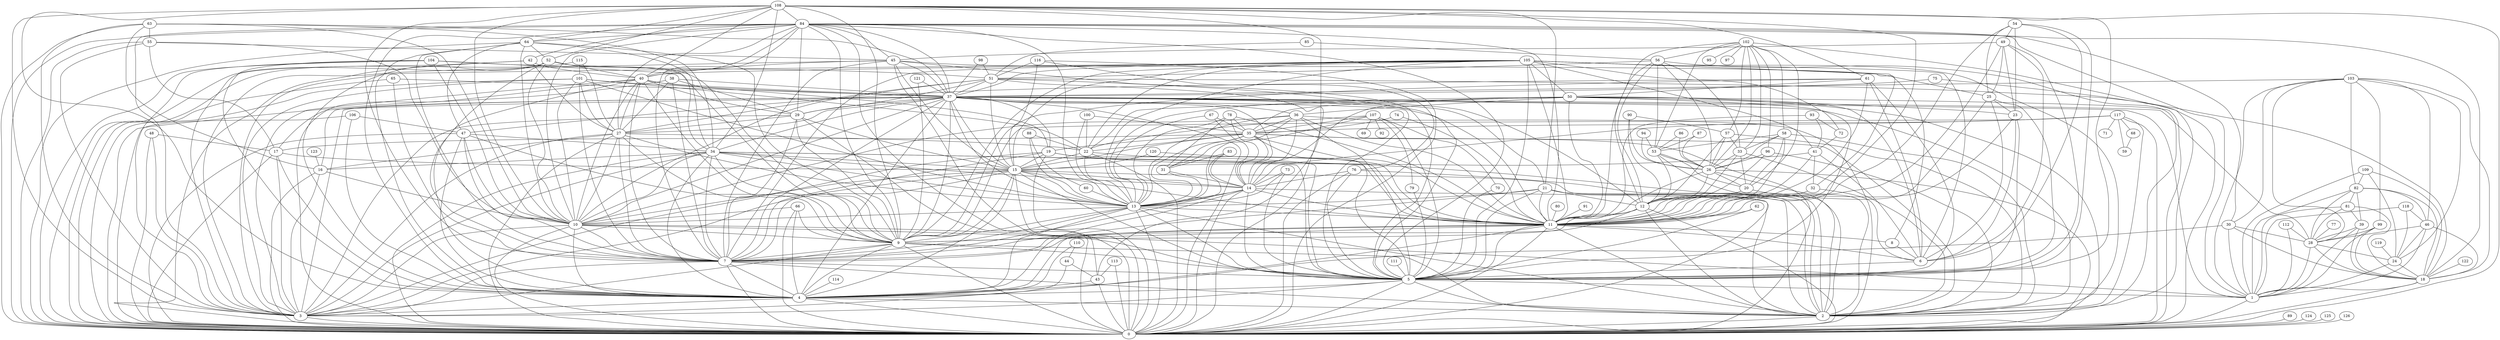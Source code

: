 /* Created by igraph 1.2.4 */
graph {
  graph [
    title="Season 1"
  ];
  0 [
    name=Ned
    clu=1
    size=57
  ];
  1 [
    name=Daenerys
    clu=5
    size=18
  ];
  2 [
    name=Jon
    clu=3
    size=26
  ];
  3 [
    name=Littlefinger
    clu=1
    size=26
  ];
  4 [
    name=Arya
    clu=1
    size=28
  ];
  5 [
    name=Catelyn
    clu=4
    size=37
  ];
  6 [
    name=Bronn
    clu=4
    size=12
  ];
  7 [
    name=Cersei
    clu=1
    size=29
  ];
  8 [
    name=Shae
    clu=4
    size=3
  ];
  9 [
    name=Joffrey
    clu=1
    size=27
  ];
  10 [
    name=Sansa
    clu=1
    size=26
  ];
  11 [
    name=Tyrion
    clu=4
    size=41
  ];
  12 [
    name=Jeor
    clu=3
    size=16
  ];
  13 [
    name=Robb
    clu=2
    size=30
  ];
  14 [
    name=Bran
    clu=2
    size=20
  ];
  15 [
    name=Jaime
    clu=1
    size=24
  ];
  16 [
    name=Loras
    clu=1
    size=8
  ];
  17 [
    name="Jory Cassel"
    clu=1
    size=8
  ];
  18 [
    name=Jorah
    clu=5
    size=15
  ];
  19 [
    name=Ros
    clu=1
    size=9
  ];
  20 [
    name=Grenn
    clu=3
    size=8
  ];
  21 [
    name=Benjen
    clu=3
    size=9
  ];
  22 [
    name="Greatjon Umber"
    clu=2
    size=12
  ];
  23 [
    name=Mord
    clu=4
    size=7
  ];
  24 [
    name=Doreah
    clu=5
    size=8
  ];
  25 [
    name=Lysa
    clu=4
    size=7
  ];
  26 [
    name=Pyp
    clu=3
    size=16
  ];
  27 [
    name=Renly
    clu=1
    size=17
  ];
  28 [
    name=Drogo
    clu=5
    size=13
  ];
  29 [
    name=Barristan
    clu=1
    size=11
  ];
  30 [
    name=Illyrio
    clu=5
    size=6
  ];
  31 [
    name=Osha
    clu=2
    size=6
  ];
  32 [
    name=Shagga
    clu=4
    size=4
  ];
  33 [
    name="Alliser Thorne"
    clu=3
    size=8
  ];
  34 [
    name=Hound
    clu=1
    size=18
  ];
  35 [
    name=Theon
    clu=2
    size=19
  ];
  36 [
    name="Maester Luwin"
    clu=2
    size=10
  ];
  37 [
    name=Robert
    clu=1
    size=36
  ];
  38 [
    name=Lancel
    clu=1
    size=5
  ];
  39 [
    name="Mirri Maz Duur"
    clu=5
    size=5
  ];
  40 [
    name=Pycelle
    clu=1
    size=16
  ];
  41 [
    name=Kevan
    clu=4
    size=7
  ];
  42 [
    name="Janos Slynt"
    clu=1
    size=5
  ];
  43 [
    name=Gendry
    clu=1
    size=6
  ];
  44 [
    name="Hot Pie"
    clu=1
    size=3
  ];
  45 [
    name="Jon Arryn"
    clu=1
    size=11
  ];
  46 [
    name=Irri
    clu=5
    size=7
  ];
  47 [
    name="Meryn Trant"
    clu=1
    size=9
  ];
  48 [
    name=Mhaegen
    clu=1
    size=3
  ];
  49 [
    name="Robin Arryn"
    clu=4
    size=7
  ];
  50 [
    name="Rodrik Cassel"
    clu=4
    size=13
  ];
  51 [
    name=Aerys
    clu=1
    size=13
  ];
  52 [
    name=Baelor
    clu=1
    size=9
  ];
  53 [
    name=Dareon
    clu=3
    size=10
  ];
  54 [
    name="Ser Vardis"
    clu=4
    size=6
  ];
  55 [
    name="Hugh Of The Vale"
    clu=1
    size=6
  ];
  56 [
    name="Maester Aemon"
    clu=3
    size=9
  ];
  57 [
    name="Othell Yarwyck"
    clu=3
    size=6
  ];
  58 [
    name=Rast
    clu=3
    size=7
  ];
  59 [
    name=Gared
    clu=2
    size=2
  ];
  60 [
    name="Jonos Bracken"
    clu=2
    size=2
  ];
  61 [
    name=Marillion
    clu=4
    size=7
  ];
  62 [
    name="Masha Heddle"
    clu=4
    size=2
  ];
  63 [
    name=Mountain
    clu=1
    size=7
  ];
  64 [
    name="Ilyn Payne"
    clu=1
    size=10
  ];
  65 [
    name=Lyanna
    clu=1
    size=3
  ];
  66 [
    name=Mycah
    clu=1
    size=4
  ];
  67 [
    name="Old Nan"
    clu=2
    size=3
  ];
  68 [
    name=Royce
    clu=2
    size=2
  ];
  69 [
    name="Ryger Rivers"
    clu=2
    size=1
  ];
  70 [
    name="Stevron Frey"
    clu=2
    size=2
  ];
  71 [
    name="Waymar Royce"
    clu=2
    size=1
  ];
  72 [
    name="Addam Marbrand"
    clu=4
    size=3
  ];
  73 [
    name=Assassin
    clu=2
    size=3
  ];
  74 [
    name=Balon
    clu=2
    size=2
  ];
  75 [
    name=Beric
    clu=1
    size=2
  ];
  76 [
    name="Brandon Stark"
    clu=1
    size=5
  ];
  77 [
    name=Cohollo
    clu=5
    size=1
  ];
  78 [
    name=Hodor
    clu=2
    size=5
  ];
  79 [
    name=Hoster
    clu=2
    size=2
  ];
  80 [
    name=Myrcella
    clu=4
    size=1
  ];
  81 [
    name=Qotho
    clu=5
    size=5
  ];
  82 [
    name=Rakharo
    clu=5
    size=8
  ];
  83 [
    name=Rickon
    clu=2
    size=3
  ];
  84 [
    name=Varys
    clu=1
    size=21
  ];
  85 [
    name=Aegon
    clu=3
    size=2
  ];
  86 [
    name=Borcas
    clu=3
    size=2
  ];
  87 [
    name="Bowen Marsh"
    clu=3
    size=2
  ];
  88 [
    name="Galbart Glover"
    clu=2
    size=3
  ];
  89 [
    name="High Septon"
    clu=1
    size=1
  ];
  90 [
    name="Jaremy Rykker"
    clu=3
    size=3
  ];
  91 [
    name=Joanna
    clu=4
    size=1
  ];
  92 [
    name=Joyeuse
    clu=2
    size=1
  ];
  93 [
    name="Leo Lefford"
    clu=4
    size=3
  ];
  94 [
    name=Luke
    clu=3
    size=2
  ];
  95 [
    name=Melessa
    clu=3
    size=1
  ];
  96 [
    name=Othor
    clu=3
    size=4
  ];
  97 [
    name=Randyll
    clu=3
    size=1
  ];
  98 [
    name=Rhaegar
    clu=1
    size=2
  ];
  99 [
    name=Rhaego
    clu=5
    size=4
  ];
  100 [
    name="Rickard Karstark"
    clu=2
    size=3
  ];
  101 [
    name=Stannis
    clu=1
    size=9
  ];
  102 [
    name=Sam
    clu=3
    size=12
  ];
  103 [
    name=Viserys
    clu=5
    size=9
  ];
  104 [
    name="Septa Mordane"
    clu=1
    size=6
  ];
  105 [
    name=Tywin
    clu=4
    size=17
  ];
  106 [
    name="Syrio Forel"
    clu=1
    size=3
  ];
  107 [
    name=Walder
    clu=2
    size=8
  ];
  108 [
    name=Yoren
    clu=1
    size=16
  ];
  109 [
    name="Wine Merchant"
    clu=5
    size=4
  ];
  110 [
    name="Lommy Greenhands"
    clu=1
    size=2
  ];
  111 [
    name="Vardis Egen"
    clu=4
    size=1
  ];
  112 [
    name=Mago
    clu=5
    size=2
  ];
  113 [
    name="Tobho Mott"
    clu=1
    size=2
  ];
  114 [
    name="Stable Boy"
    clu=1
    size=1
  ];
  115 [
    name=Tomard
    clu=1
    size=3
  ];
  116 [
    name="Rickard Stark"
    clu=1
    size=4
  ];
  117 [
    name=Will
    clu=2
    size=8
  ];
  118 [
    name=Jhiqui
    clu=5
    size=3
  ];
  119 [
    name=Irogenia
    clu=5
    size=1
  ];
  120 [
    name=Tysha
    clu=4
    size=2
  ];
  121 [
    name=Tommen
    clu=1
    size=2
  ];
  122 [
    name="Little Bird"
    clu=5
    size=1
  ];
  123 [
    name=Mace
    clu=1
    size=1
  ];
  124 [
    name="Roose Bolton"
    clu=1
    size=1
  ];
  125 [
    name=Steffon
    clu=1
    size=1
  ];
  126 [
    name=Varly
    clu=1
    size=1
  ];

  37 -- 0 [
    Weight=192
    Season=1
  ];
  18 -- 1 [
    Weight=154
    Season=1
  ];
  102 -- 2 [
    Weight=121
    Season=1
  ];
  3 -- 0 [
    Weight=107
    Season=1
  ];
  84 -- 0 [
    Weight=96
    Season=1
  ];
  28 -- 1 [
    Weight=91
    Season=1
  ];
  4 -- 0 [
    Weight=90
    Season=1
  ];
  13 -- 5 [
    Weight=90
    Season=1
  ];
  11 -- 6 [
    Weight=86
    Season=1
  ];
  7 -- 0 [
    Weight=86
    Season=1
  ];
  37 -- 7 [
    Weight=80
    Season=1
  ];
  84 -- 3 [
    Weight=73
    Season=1
  ];
  11 -- 8 [
    Weight=73
    Season=1
  ];
  5 -- 0 [
    Weight=69
    Season=1
  ];
  10 -- 9 [
    Weight=69
    Season=1
  ];
  40 -- 0 [
    Weight=68
    Season=1
  ];
  103 -- 1 [
    Weight=66
    Season=1
  ];
  104 -- 10 [
    Weight=64
    Season=1
  ];
  105 -- 11 [
    Weight=61
    Season=1
  ];
  12 -- 2 [
    Weight=60
    Season=1
  ];
  35 -- 13 [
    Weight=60
    Season=1
  ];
  9 -- 7 [
    Weight=54
    Season=1
  ];
  10 -- 4 [
    Weight=53
    Season=1
  ];
  36 -- 14 [
    Weight=53
    Season=1
  ];
  15 -- 0 [
    Weight=53
    Season=1
  ];
  10 -- 0 [
    Weight=49
    Season=1
  ];
  14 -- 13 [
    Weight=48
    Season=1
  ];
  27 -- 16 [
    Weight=47
    Season=1
  ];
  15 -- 7 [
    Weight=46
    Season=1
  ];
  39 -- 1 [
    Weight=45
    Season=1
  ];
  11 -- 2 [
    Weight=45
    Season=1
  ];
  106 -- 4 [
    Weight=44
    Season=1
  ];
  17 -- 0 [
    Weight=44
    Season=1
  ];
  103 -- 18 [
    Weight=43
    Season=1
  ];
  26 -- 2 [
    Weight=42
    Season=1
  ];
  11 -- 5 [
    Weight=41
    Season=1
  ];
  35 -- 19 [
    Weight=40
    Season=1
  ];
  9 -- 0 [
    Weight=39
    Season=1
  ];
  10 -- 7 [
    Weight=36
    Season=1
  ];
  26 -- 20 [
    Weight=36
    Season=1
  ];
  107 -- 5 [
    Weight=34
    Season=1
  ];
  24 -- 1 [
    Weight=34
    Season=1
  ];
  15 -- 11 [
    Weight=34
    Season=1
  ];
  105 -- 15 [
    Weight=34
    Season=1
  ];
  21 -- 2 [
    Weight=33
    Season=1
  ];
  46 -- 1 [
    Weight=32
    Season=1
  ];
  22 -- 13 [
    Weight=31
    Season=1
  ];
  23 -- 11 [
    Weight=31
    Season=1
  ];
  25 -- 5 [
    Weight=30
    Season=1
  ];
  103 -- 24 [
    Weight=30
    Season=1
  ];
  82 -- 18 [
    Weight=30
    Season=1
  ];
  49 -- 25 [
    Weight=30
    Season=1
  ];
  25 -- 11 [
    Weight=30
    Season=1
  ];
  27 -- 0 [
    Weight=30
    Season=1
  ];
  102 -- 26 [
    Weight=30
    Season=1
  ];
  37 -- 27 [
    Weight=30
    Season=1
  ];
  14 -- 0 [
    Weight=29
    Season=1
  ];
  31 -- 14 [
    Weight=29
    Season=1
  ];
  2 -- 0 [
    Weight=29
    Season=1
  ];
  14 -- 5 [
    Weight=28
    Season=1
  ];
  15 -- 5 [
    Weight=28
    Season=1
  ];
  50 -- 5 [
    Weight=28
    Season=1
  ];
  81 -- 1 [
    Weight=28
    Season=1
  ];
  37 -- 9 [
    Weight=28
    Season=1
  ];
  56 -- 2 [
    Weight=28
    Season=1
  ];
  103 -- 28 [
    Weight=27
    Season=1
  ];
  17 -- 15 [
    Weight=27
    Season=1
  ];
  35 -- 14 [
    Weight=26
    Season=1
  ];
  5 -- 3 [
    Weight=26
    Season=1
  ];
  36 -- 5 [
    Weight=26
    Season=1
  ];
  29 -- 0 [
    Weight=25
    Season=1
  ];
  103 -- 30 [
    Weight=25
    Season=1
  ];
  13 -- 2 [
    Weight=25
    Season=1
  ];
  35 -- 31 [
    Weight=25
    Season=1
  ];
  9 -- 4 [
    Weight=24
    Season=1
  ];
  20 -- 2 [
    Weight=24
    Season=1
  ];
  13 -- 0 [
    Weight=23
    Season=1
  ];
  37 -- 29 [
    Weight=22
    Season=1
  ];
  7 -- 5 [
    Weight=22
    Season=1
  ];
  10 -- 3 [
    Weight=22
    Season=1
  ];
  32 -- 11 [
    Weight=22
    Season=1
  ];
  108 -- 11 [
    Weight=22
    Season=1
  ];
  33 -- 2 [
    Weight=20
    Season=1
  ];
  4 -- 2 [
    Weight=20
    Season=1
  ];
  28 -- 18 [
    Weight=20
    Season=1
  ];
  37 -- 15 [
    Weight=20
    Season=1
  ];
  14 -- 2 [
    Weight=19
    Season=1
  ];
  109 -- 1 [
    Weight=19
    Season=1
  ];
  34 -- 10 [
    Weight=19
    Season=1
  ];
  40 -- 3 [
    Weight=19
    Season=1
  ];
  19 -- 3 [
    Weight=19
    Season=1
  ];
  35 -- 11 [
    Weight=19
    Season=1
  ];
  102 -- 33 [
    Weight=18
    Season=1
  ];
  108 -- 4 [
    Weight=18
    Season=1
  ];
  11 -- 7 [
    Weight=18
    Season=1
  ];
  21 -- 11 [
    Weight=17
    Season=1
  ];
  82 -- 1 [
    Weight=17
    Season=1
  ];
  102 -- 12 [
    Weight=17
    Season=1
  ];
  27 -- 3 [
    Weight=17
    Season=1
  ];
  36 -- 13 [
    Weight=17
    Season=1
  ];
  37 -- 10 [
    Weight=17
    Season=1
  ];
  19 -- 11 [
    Weight=17
    Season=1
  ];
  35 -- 5 [
    Weight=16
    Season=1
  ];
  102 -- 20 [
    Weight=16
    Season=1
  ];
  34 -- 9 [
    Weight=16
    Season=1
  ];
  13 -- 11 [
    Weight=16
    Season=1
  ];
  14 -- 11 [
    Weight=15
    Season=1
  ];
  37 -- 5 [
    Weight=15
    Season=1
  ];
  12 -- 11 [
    Weight=15
    Season=1
  ];
  11 -- 9 [
    Weight=15
    Season=1
  ];
  84 -- 9 [
    Weight=15
    Season=1
  ];
  38 -- 37 [
    Weight=15
    Season=1
  ];
  81 -- 39 [
    Weight=15
    Season=1
  ];
  108 -- 0 [
    Weight=15
    Season=1
  ];
  84 -- 40 [
    Weight=15
    Season=1
  ];
  21 -- 0 [
    Weight=14
    Season=1
  ];
  83 -- 14 [
    Weight=14
    Season=1
  ];
  5 -- 2 [
    Weight=14
    Season=1
  ];
  10 -- 5 [
    Weight=14
    Season=1
  ];
  61 -- 9 [
    Weight=14
    Season=1
  ];
  41 -- 11 [
    Weight=14
    Season=1
  ];
  37 -- 3 [
    Weight=14
    Season=1
  ];
  29 -- 7 [
    Weight=13
    Season=1
  ];
  84 -- 7 [
    Weight=13
    Season=1
  ];
  99 -- 1 [
    Weight=13
    Season=1
  ];
  42 -- 0 [
    Weight=13
    Season=1
  ];
  40 -- 9 [
    Weight=13
    Season=1
  ];
  36 -- 35 [
    Weight=13
    Season=1
  ];
  35 -- 0 [
    Weight=13
    Season=1
  ];
  40 -- 10 [
    Weight=13
    Season=1
  ];
  43 -- 0 [
    Weight=12
    Season=1
  ];
  110 -- 44 [
    Weight=12
    Season=1
  ];
  9 -- 3 [
    Weight=12
    Season=1
  ];
  47 -- 9 [
    Weight=12
    Season=1
  ];
  13 -- 9 [
    Weight=12
    Season=1
  ];
  45 -- 0 [
    Weight=12
    Season=1
  ];
  105 -- 41 [
    Weight=12
    Season=1
  ];
  36 -- 31 [
    Weight=12
    Season=1
  ];
  104 -- 4 [
    Weight=11
    Season=1
  ];
  78 -- 14 [
    Weight=11
    Season=1
  ];
  8 -- 6 [
    Weight=11
    Season=1
  ];
  22 -- 5 [
    Weight=11
    Season=1
  ];
  84 -- 5 [
    Weight=11
    Season=1
  ];
  35 -- 22 [
    Weight=11
    Season=1
  ];
  82 -- 46 [
    Weight=11
    Season=1
  ];
  106 -- 47 [
    Weight=11
    Season=1
  ];
  11 -- 0 [
    Weight=11
    Season=1
  ];
  105 -- 0 [
    Weight=11
    Season=1
  ];
  40 -- 37 [
    Weight=11
    Season=1
  ];
  101 -- 27 [
    Weight=11
    Season=1
  ];
  50 -- 13 [
    Weight=11
    Season=1
  ];
  84 -- 37 [
    Weight=11
    Season=1
  ];
  33 -- 26 [
    Weight=10
    Season=1
  ];
  37 -- 4 [
    Weight=10
    Season=1
  ];
  49 -- 5 [
    Weight=10
    Season=1
  ];
  111 -- 5 [
    Weight=10
    Season=1
  ];
  30 -- 1 [
    Weight=10
    Season=1
  ];
  112 -- 28 [
    Weight=10
    Season=1
  ];
  34 -- 0 [
    Weight=10
    Season=1
  ];
  34 -- 11 [
    Weight=10
    Season=1
  ];
  15 -- 2 [
    Weight=10
    Season=1
  ];
  15 -- 13 [
    Weight=10
    Season=1
  ];
  26 -- 12 [
    Weight=10
    Season=1
  ];
  66 -- 9 [
    Weight=10
    Season=1
  ];
  109 -- 18 [
    Weight=10
    Season=1
  ];
  47 -- 10 [
    Weight=10
    Season=1
  ];
  50 -- 0 [
    Weight=10
    Season=1
  ];
  101 -- 0 [
    Weight=10
    Season=1
  ];
  113 -- 0 [
    Weight=10
    Season=1
  ];
  58 -- 26 [
    Weight=10
    Season=1
  ];
  33 -- 12 [
    Weight=9
    Season=1
  ];
  7 -- 4 [
    Weight=9
    Season=1
  ];
  15 -- 14 [
    Weight=9
    Season=1
  ];
  67 -- 14 [
    Weight=9
    Season=1
  ];
  40 -- 7 [
    Weight=9
    Season=1
  ];
  39 -- 28 [
    Weight=9
    Season=1
  ];
  84 -- 30 [
    Weight=9
    Season=1
  ];
  46 -- 18 [
    Weight=9
    Season=1
  ];
  56 -- 12 [
    Weight=9
    Season=1
  ];
  48 -- 0 [
    Weight=9
    Season=1
  ];
  104 -- 0 [
    Weight=9
    Season=1
  ];
  40 -- 19 [
    Weight=9
    Season=1
  ];
  84 -- 27 [
    Weight=9
    Season=1
  ];
  13 -- 10 [
    Weight=9
    Season=1
  ];
  49 -- 11 [
    Weight=9
    Season=1
  ];
  50 -- 11 [
    Weight=9
    Season=1
  ];
  51 -- 0 [
    Weight=8
    Season=1
  ];
  52 -- 0 [
    Weight=8
    Season=1
  ];
  7 -- 3 [
    Weight=8
    Season=1
  ];
  13 -- 7 [
    Weight=8
    Season=1
  ];
  112 -- 1 [
    Weight=8
    Season=1
  ];
  53 -- 26 [
    Weight=8
    Season=1
  ];
  47 -- 34 [
    Weight=8
    Season=1
  ];
  39 -- 18 [
    Weight=8
    Season=1
  ];
  31 -- 13 [
    Weight=8
    Season=1
  ];
  40 -- 27 [
    Weight=8
    Season=1
  ];
  105 -- 37 [
    Weight=8
    Season=1
  ];
  50 -- 35 [
    Weight=8
    Season=1
  ];
  84 -- 10 [
    Weight=8
    Season=1
  ];
  54 -- 11 [
    Weight=8
    Season=1
  ];
  51 -- 37 [
    Weight=7
    Season=1
  ];
  33 -- 20 [
    Weight=7
    Season=1
  ];
  5 -- 4 [
    Weight=7
    Season=1
  ];
  43 -- 4 [
    Weight=7
    Season=1
  ];
  34 -- 4 [
    Weight=7
    Season=1
  ];
  17 -- 4 [
    Weight=7
    Season=1
  ];
  114 -- 4 [
    Weight=7
    Season=1
  ];
  84 -- 4 [
    Weight=7
    Season=1
  ];
  37 -- 14 [
    Weight=7
    Season=1
  ];
  6 -- 5 [
    Weight=7
    Season=1
  ];
  50 -- 22 [
    Weight=7
    Season=1
  ];
  55 -- 17 [
    Weight=7
    Season=1
  ];
  58 -- 2 [
    Weight=7
    Season=1
  ];
  35 -- 2 [
    Weight=7
    Season=1
  ];
  45 -- 37 [
    Weight=7
    Season=1
  ];
  17 -- 3 [
    Weight=7
    Season=1
  ];
  56 -- 11 [
    Weight=7
    Season=1
  ];
  36 -- 11 [
    Weight=7
    Season=1
  ];
  37 -- 11 [
    Weight=7
    Season=1
  ];
  103 -- 37 [
    Weight=7
    Season=1
  ];
  13 -- 4 [
    Weight=6
    Season=1
  ];
  84 -- 29 [
    Weight=6
    Season=1
  ];
  50 -- 6 [
    Weight=6
    Season=1
  ];
  30 -- 28 [
    Weight=6
    Season=1
  ];
  81 -- 28 [
    Weight=6
    Season=1
  ];
  99 -- 28 [
    Weight=6
    Season=1
  ];
  58 -- 20 [
    Weight=6
    Season=1
  ];
  20 -- 11 [
    Weight=6
    Season=1
  ];
  37 -- 34 [
    Weight=6
    Season=1
  ];
  55 -- 0 [
    Weight=6
    Season=1
  ];
  15 -- 9 [
    Weight=6
    Season=1
  ];
  57 -- 12 [
    Weight=6
    Season=1
  ];
  96 -- 12 [
    Weight=6
    Season=1
  ];
  63 -- 3 [
    Weight=6
    Season=1
  ];
  11 -- 3 [
    Weight=6
    Season=1
  ];
  54 -- 25 [
    Weight=6
    Season=1
  ];
  56 -- 26 [
    Weight=6
    Season=1
  ];
  102 -- 56 [
    Weight=6
    Season=1
  ];
  106 -- 0 [
    Weight=6
    Season=1
  ];
  115 -- 0 [
    Weight=6
    Season=1
  ];
  102 -- 57 [
    Weight=6
    Season=1
  ];
  26 -- 11 [
    Weight=6
    Season=1
  ];
  102 -- 58 [
    Weight=6
    Season=1
  ];
  105 -- 32 [
    Weight=6
    Season=1
  ];
  52 -- 4 [
    Weight=5
    Season=1
  ];
  14 -- 4 [
    Weight=5
    Season=1
  ];
  44 -- 4 [
    Weight=5
    Season=1
  ];
  4 -- 3 [
    Weight=5
    Season=1
  ];
  47 -- 4 [
    Weight=5
    Season=1
  ];
  66 -- 4 [
    Weight=5
    Season=1
  ];
  29 -- 9 [
    Weight=5
    Season=1
  ];
  21 -- 13 [
    Weight=5
    Season=1
  ];
  108 -- 21 [
    Weight=5
    Season=1
  ];
  50 -- 14 [
    Weight=5
    Season=1
  ];
  25 -- 6 [
    Weight=5
    Season=1
  ];
  32 -- 6 [
    Weight=5
    Season=1
  ];
  105 -- 6 [
    Weight=5
    Season=1
  ];
  23 -- 5 [
    Weight=5
    Season=1
  ];
  37 -- 1 [
    Weight=5
    Season=1
  ];
  46 -- 24 [
    Weight=5
    Season=1
  ];
  82 -- 28 [
    Weight=5
    Season=1
  ];
  68 -- 59 [
    Weight=5
    Season=1
  ];
  113 -- 43 [
    Weight=5
    Season=1
  ];
  34 -- 3 [
    Weight=5
    Season=1
  ];
  63 -- 34 [
    Weight=5
    Season=1
  ];
  41 -- 15 [
    Weight=5
    Season=1
  ];
  15 -- 3 [
    Weight=5
    Season=1
  ];
  84 -- 42 [
    Weight=5
    Season=1
  ];
  104 -- 9 [
    Weight=5
    Season=1
  ];
  57 -- 2 [
    Weight=5
    Season=1
  ];
  96 -- 2 [
    Weight=5
    Season=1
  ];
  45 -- 3 [
    Weight=5
    Season=1
  ];
  45 -- 25 [
    Weight=5
    Season=1
  ];
  60 -- 13 [
    Weight=5
    Season=1
  ];
  81 -- 18 [
    Weight=5
    Season=1
  ];
  25 -- 23 [
    Weight=5
    Season=1
  ];
  36 -- 0 [
    Weight=5
    Season=1
  ];
  61 -- 50 [
    Weight=5
    Season=1
  ];
  61 -- 11 [
    Weight=5
    Season=1
  ];
  62 -- 11 [
    Weight=5
    Season=1
  ];
  63 -- 0 [
    Weight=5
    Season=1
  ];
  27 -- 10 [
    Weight=5
    Season=1
  ];
  37 -- 13 [
    Weight=5
    Season=1
  ];
  105 -- 13 [
    Weight=5
    Season=1
  ];
  107 -- 13 [
    Weight=5
    Season=1
  ];
  101 -- 37 [
    Weight=5
    Season=1
  ];
  116 -- 51 [
    Weight=4
    Season=1
  ];
  58 -- 33 [
    Weight=4
    Season=1
  ];
  64 -- 4 [
    Weight=4
    Season=1
  ];
  108 -- 52 [
    Weight=4
    Season=1
  ];
  29 -- 15 [
    Weight=4
    Season=1
  ];
  29 -- 3 [
    Weight=4
    Season=1
  ];
  40 -- 29 [
    Weight=4
    Season=1
  ];
  14 -- 7 [
    Weight=4
    Season=1
  ];
  45 -- 5 [
    Weight=4
    Season=1
  ];
  61 -- 5 [
    Weight=4
    Season=1
  ];
  105 -- 5 [
    Weight=4
    Season=1
  ];
  34 -- 7 [
    Weight=4
    Season=1
  ];
  84 -- 1 [
    Weight=4
    Season=1
  ];
  53 -- 2 [
    Weight=4
    Season=1
  ];
  102 -- 53 [
    Weight=4
    Season=1
  ];
  117 -- 59 [
    Weight=4
    Season=1
  ];
  20 -- 12 [
    Weight=4
    Season=1
  ];
  34 -- 16 [
    Weight=4
    Season=1
  ];
  55 -- 3 [
    Weight=4
    Season=1
  ];
  64 -- 9 [
    Weight=4
    Season=1
  ];
  64 -- 0 [
    Weight=4
    Season=1
  ];
  64 -- 10 [
    Weight=4
    Season=1
  ];
  108 -- 64 [
    Weight=4
    Season=1
  ];
  19 -- 15 [
    Weight=4
    Season=1
  ];
  35 -- 15 [
    Weight=4
    Season=1
  ];
  37 -- 17 [
    Weight=4
    Season=1
  ];
  38 -- 0 [
    Weight=4
    Season=1
  ];
  104 -- 3 [
    Weight=4
    Season=1
  ];
  105 -- 3 [
    Weight=4
    Season=1
  ];
  63 -- 16 [
    Weight=4
    Season=1
  ];
  16 -- 0 [
    Weight=4
    Season=1
  ];
  16 -- 10 [
    Weight=4
    Season=1
  ];
  65 -- 0 [
    Weight=4
    Season=1
  ];
  82 -- 39 [
    Weight=4
    Season=1
  ];
  63 -- 37 [
    Weight=4
    Season=1
  ];
  63 -- 10 [
    Weight=4
    Season=1
  ];
  66 -- 10 [
    Weight=4
    Season=1
  ];
  116 -- 0 [
    Weight=4
    Season=1
  ];
  67 -- 13 [
    Weight=4
    Season=1
  ];
  117 -- 68 [
    Weight=4
    Season=1
  ];
  107 -- 69 [
    Weight=4
    Season=1
  ];
  108 -- 10 [
    Weight=4
    Season=1
  ];
  105 -- 8 [
    Weight=4
    Season=1
  ];
  107 -- 70 [
    Weight=4
    Season=1
  ];
  117 -- 71 [
    Weight=4
    Season=1
  ];
  72 -- 41 [
    Weight=3
    Season=1
  ];
  93 -- 72 [
    Weight=3
    Season=1
  ];
  51 -- 15 [
    Weight=3
    Season=1
  ];
  98 -- 51 [
    Weight=3
    Season=1
  ];
  57 -- 33 [
    Weight=3
    Season=1
  ];
  15 -- 4 [
    Weight=3
    Season=1
  ];
  40 -- 4 [
    Weight=3
    Season=1
  ];
  73 -- 5 [
    Weight=3
    Season=1
  ];
  64 -- 52 [
    Weight=3
    Season=1
  ];
  74 -- 35 [
    Weight=3
    Season=1
  ];
  38 -- 29 [
    Weight=3
    Season=1
  ];
  29 -- 27 [
    Weight=3
    Season=1
  ];
  75 -- 0 [
    Weight=3
    Season=1
  ];
  117 -- 14 [
    Weight=3
    Season=1
  ];
  76 -- 0 [
    Weight=3
    Season=1
  ];
  23 -- 6 [
    Weight=3
    Season=1
  ];
  49 -- 6 [
    Weight=3
    Season=1
  ];
  54 -- 6 [
    Weight=3
    Season=1
  ];
  79 -- 5 [
    Weight=3
    Season=1
  ];
  9 -- 5 [
    Weight=3
    Season=1
  ];
  62 -- 5 [
    Weight=3
    Season=1
  ];
  54 -- 5 [
    Weight=3
    Season=1
  ];
  108 -- 5 [
    Weight=3
    Season=1
  ];
  64 -- 7 [
    Weight=3
    Season=1
  ];
  7 -- 2 [
    Weight=3
    Season=1
  ];
  45 -- 7 [
    Weight=3
    Season=1
  ];
  38 -- 7 [
    Weight=3
    Season=1
  ];
  27 -- 7 [
    Weight=3
    Season=1
  ];
  105 -- 7 [
    Weight=3
    Season=1
  ];
  77 -- 28 [
    Weight=3
    Season=1
  ];
  1 -- 0 [
    Weight=3
    Season=1
  ];
  28 -- 24 [
    Weight=3
    Season=1
  ];
  109 -- 24 [
    Weight=3
    Season=1
  ];
  44 -- 43 [
    Weight=3
    Season=1
  ];
  22 -- 15 [
    Weight=3
    Season=1
  ];
  105 -- 22 [
    Weight=3
    Season=1
  ];
  78 -- 13 [
    Weight=3
    Season=1
  ];
  78 -- 35 [
    Weight=3
    Season=1
  ];
  78 -- 11 [
    Weight=3
    Season=1
  ];
  107 -- 79 [
    Weight=3
    Season=1
  ];
  64 -- 34 [
    Weight=3
    Season=1
  ];
  118 -- 46 [
    Weight=3
    Season=1
  ];
  103 -- 46 [
    Weight=3
    Season=1
  ];
  42 -- 27 [
    Weight=3
    Season=1
  ];
  12 -- 0 [
    Weight=3
    Season=1
  ];
  37 -- 12 [
    Weight=3
    Season=1
  ];
  27 -- 9 [
    Weight=3
    Season=1
  ];
  105 -- 9 [
    Weight=3
    Season=1
  ];
  108 -- 9 [
    Weight=3
    Season=1
  ];
  37 -- 2 [
    Weight=3
    Season=1
  ];
  117 -- 2 [
    Weight=3
    Season=1
  ];
  45 -- 40 [
    Weight=3
    Season=1
  ];
  49 -- 45 [
    Weight=3
    Season=1
  ];
  99 -- 18 [
    Weight=3
    Season=1
  ];
  101 -- 3 [
    Weight=3
    Season=1
  ];
  37 -- 16 [
    Weight=3
    Season=1
  ];
  65 -- 37 [
    Weight=3
    Season=1
  ];
  47 -- 0 [
    Weight=3
    Season=1
  ];
  49 -- 23 [
    Weight=3
    Season=1
  ];
  54 -- 23 [
    Weight=3
    Season=1
  ];
  66 -- 0 [
    Weight=3
    Season=1
  ];
  80 -- 11 [
    Weight=3
    Season=1
  ];
  26 -- 0 [
    Weight=3
    Season=1
  ];
  117 -- 0 [
    Weight=3
    Season=1
  ];
  83 -- 31 [
    Weight=3
    Season=1
  ];
  82 -- 81 [
    Weight=3
    Season=1
  ];
  103 -- 82 [
    Weight=3
    Season=1
  ];
  109 -- 82 [
    Weight=3
    Season=1
  ];
  58 -- 11 [
    Weight=3
    Season=1
  ];
  27 -- 13 [
    Weight=3
    Season=1
  ];
  83 -- 13 [
    Weight=3
    Season=1
  ];
  54 -- 49 [
    Weight=3
    Season=1
  ];
  107 -- 35 [
    Weight=3
    Season=1
  ];
  108 -- 84 [
    Weight=3
    Season=1
  ];
  105 -- 72 [
    Weight=2
    Season=1
  ];
  85 -- 51 [
    Weight=2
    Season=1
  ];
  85 -- 56 [
    Weight=2
    Season=1
  ];
  51 -- 29 [
    Weight=2
    Season=1
  ];
  51 -- 5 [
    Weight=2
    Season=1
  ];
  51 -- 18 [
    Weight=2
    Season=1
  ];
  56 -- 51 [
    Weight=2
    Season=1
  ];
  51 -- 27 [
    Weight=2
    Season=1
  ];
  51 -- 10 [
    Weight=2
    Season=1
  ];
  104 -- 51 [
    Weight=2
    Season=1
  ];
  56 -- 33 [
    Weight=2
    Season=1
  ];
  30 -- 4 [
    Weight=2
    Season=1
  ];
  110 -- 4 [
    Weight=2
    Season=1
  ];
  11 -- 4 [
    Weight=2
    Season=1
  ];
  73 -- 14 [
    Weight=2
    Season=1
  ];
  73 -- 13 [
    Weight=2
    Season=1
  ];
  52 -- 7 [
    Weight=2
    Season=1
  ];
  52 -- 34 [
    Weight=2
    Season=1
  ];
  52 -- 9 [
    Weight=2
    Season=1
  ];
  52 -- 40 [
    Weight=2
    Season=1
  ];
  52 -- 10 [
    Weight=2
    Season=1
  ];
  74 -- 11 [
    Weight=2
    Season=1
  ];
  21 -- 5 [
    Weight=2
    Season=1
  ];
  21 -- 7 [
    Weight=2
    Season=1
  ];
  21 -- 12 [
    Weight=2
    Season=1
  ];
  37 -- 21 [
    Weight=2
    Season=1
  ];
  75 -- 37 [
    Weight=2
    Season=1
  ];
  86 -- 53 [
    Weight=2
    Season=1
  ];
  86 -- 26 [
    Weight=2
    Season=1
  ];
  87 -- 53 [
    Weight=2
    Season=1
  ];
  87 -- 26 [
    Weight=2
    Season=1
  ];
  76 -- 14 [
    Weight=2
    Season=1
  ];
  34 -- 14 [
    Weight=2
    Season=1
  ];
  76 -- 5 [
    Weight=2
    Season=1
  ];
  76 -- 2 [
    Weight=2
    Season=1
  ];
  116 -- 76 [
    Weight=2
    Season=1
  ];
  41 -- 6 [
    Weight=2
    Season=1
  ];
  61 -- 6 [
    Weight=2
    Season=1
  ];
  5 -- 1 [
    Weight=2
    Season=1
  ];
  34 -- 5 [
    Weight=2
    Season=1
  ];
  70 -- 5 [
    Weight=2
    Season=1
  ];
  12 -- 7 [
    Weight=2
    Season=1
  ];
  65 -- 7 [
    Weight=2
    Season=1
  ];
  47 -- 7 [
    Weight=2
    Season=1
  ];
  19 -- 7 [
    Weight=2
    Season=1
  ];
  101 -- 7 [
    Weight=2
    Season=1
  ];
  108 -- 7 [
    Weight=2
    Season=1
  ];
  118 -- 1 [
    Weight=2
    Season=1
  ];
  10 -- 1 [
    Weight=2
    Season=1
  ];
  53 -- 20 [
    Weight=2
    Season=1
  ];
  53 -- 12 [
    Weight=2
    Season=1
  ];
  94 -- 53 [
    Weight=2
    Season=1
  ];
  56 -- 53 [
    Weight=2
    Season=1
  ];
  58 -- 53 [
    Weight=2
    Season=1
  ];
  119 -- 24 [
    Weight=2
    Season=1
  ];
  118 -- 24 [
    Weight=2
    Season=1
  ];
  24 -- 18 [
    Weight=2
    Season=1
  ];
  46 -- 28 [
    Weight=2
    Season=1
  ];
  37 -- 28 [
    Weight=2
    Season=1
  ];
  88 -- 22 [
    Weight=2
    Season=1
  ];
  88 -- 60 [
    Weight=2
    Season=1
  ];
  88 -- 13 [
    Weight=2
    Season=1
  ];
  84 -- 43 [
    Weight=2
    Season=1
  ];
  108 -- 43 [
    Weight=2
    Season=1
  ];
  22 -- 0 [
    Weight=2
    Season=1
  ];
  27 -- 22 [
    Weight=2
    Season=1
  ];
  100 -- 22 [
    Weight=2
    Season=1
  ];
  101 -- 22 [
    Weight=2
    Season=1
  ];
  107 -- 22 [
    Weight=2
    Season=1
  ];
  89 -- 0 [
    Weight=2
    Season=1
  ];
  78 -- 31 [
    Weight=2
    Season=1
  ];
  34 -- 15 [
    Weight=2
    Season=1
  ];
  34 -- 13 [
    Weight=2
    Season=1
  ];
  108 -- 34 [
    Weight=2
    Season=1
  ];
  55 -- 45 [
    Weight=2
    Season=1
  ];
  63 -- 55 [
    Weight=2
    Season=1
  ];
  55 -- 10 [
    Weight=2
    Season=1
  ];
  30 -- 18 [
    Weight=2
    Season=1
  ];
  64 -- 47 [
    Weight=2
    Season=1
  ];
  84 -- 64 [
    Weight=2
    Season=1
  ];
  45 -- 15 [
    Weight=2
    Season=1
  ];
  116 -- 15 [
    Weight=2
    Season=1
  ];
  15 -- 10 [
    Weight=2
    Season=1
  ];
  120 -- 15 [
    Weight=2
    Season=1
  ];
  42 -- 3 [
    Weight=2
    Season=1
  ];
  42 -- 40 [
    Weight=2
    Season=1
  ];
  90 -- 12 [
    Weight=2
    Season=1
  ];
  90 -- 57 [
    Weight=2
    Season=1
  ];
  90 -- 26 [
    Weight=2
    Season=1
  ];
  12 -- 9 [
    Weight=2
    Season=1
  ];
  91 -- 11 [
    Weight=2
    Season=1
  ];
  9 -- 2 [
    Weight=2
    Season=1
  ];
  121 -- 9 [
    Weight=2
    Season=1
  ];
  117 -- 9 [
    Weight=2
    Season=1
  ];
  50 -- 2 [
    Weight=2
    Season=1
  ];
  19 -- 2 [
    Weight=2
    Season=1
  ];
  84 -- 45 [
    Weight=2
    Season=1
  ];
  122 -- 18 [
    Weight=2
    Season=1
  ];
  18 -- 0 [
    Weight=2
    Season=1
  ];
  84 -- 18 [
    Weight=2
    Season=1
  ];
  48 -- 17 [
    Weight=2
    Season=1
  ];
  35 -- 17 [
    Weight=2
    Season=1
  ];
  107 -- 92 [
    Weight=2
    Season=1
  ];
  93 -- 41 [
    Weight=2
    Season=1
  ];
  41 -- 32 [
    Weight=2
    Season=1
  ];
  38 -- 27 [
    Weight=2
    Season=1
  ];
  93 -- 11 [
    Weight=2
    Season=1
  ];
  16 -- 3 [
    Weight=2
    Season=1
  ];
  48 -- 3 [
    Weight=2
    Season=1
  ];
  108 -- 3 [
    Weight=2
    Season=1
  ];
  123 -- 16 [
    Weight=2
    Season=1
  ];
  94 -- 26 [
    Weight=2
    Season=1
  ];
  37 -- 36 [
    Weight=2
    Season=1
  ];
  50 -- 36 [
    Weight=2
    Season=1
  ];
  36 -- 10 [
    Weight=2
    Season=1
  ];
  61 -- 47 [
    Weight=2
    Season=1
  ];
  108 -- 61 [
    Weight=2
    Season=1
  ];
  102 -- 95 [
    Weight=2
    Season=1
  ];
  50 -- 23 [
    Weight=2
    Season=1
  ];
  124 -- 0 [
    Weight=2
    Season=1
  ];
  19 -- 0 [
    Weight=2
    Season=1
  ];
  125 -- 0 [
    Weight=2
    Season=1
  ];
  126 -- 0 [
    Weight=2
    Season=1
  ];
  67 -- 35 [
    Weight=2
    Season=1
  ];
  57 -- 26 [
    Weight=2
    Season=1
  ];
  96 -- 26 [
    Weight=2
    Season=1
  ];
  102 -- 96 [
    Weight=2
    Season=1
  ];
  105 -- 40 [
    Weight=2
    Season=1
  ];
  108 -- 40 [
    Weight=2
    Season=1
  ];
  102 -- 97 [
    Weight=2
    Season=1
  ];
  115 -- 27 [
    Weight=2
    Season=1
  ];
  98 -- 37 [
    Weight=2
    Season=1
  ];
  103 -- 99 [
    Weight=2
    Season=1
  ];
  100 -- 13 [
    Weight=2
    Season=1
  ];
  100 -- 35 [
    Weight=2
    Season=1
  ];
  101 -- 13 [
    Weight=2
    Season=1
  ];
  84 -- 13 [
    Weight=2
    Season=1
  ];
  37 -- 19 [
    Weight=2
    Season=1
  ];
  121 -- 37 [
    Weight=2
    Season=1
  ];
  105 -- 50 [
    Weight=2
    Season=1
  ];
  101 -- 10 [
    Weight=2
    Season=1
  ];
  115 -- 101 [
    Weight=2
    Season=1
  ];
  117 -- 35 [
    Weight=2
    Season=1
  ];
  120 -- 11 [
    Weight=2
    Season=1
  ];
  84 -- 11 [
    Weight=2
    Season=1
  ];
}
